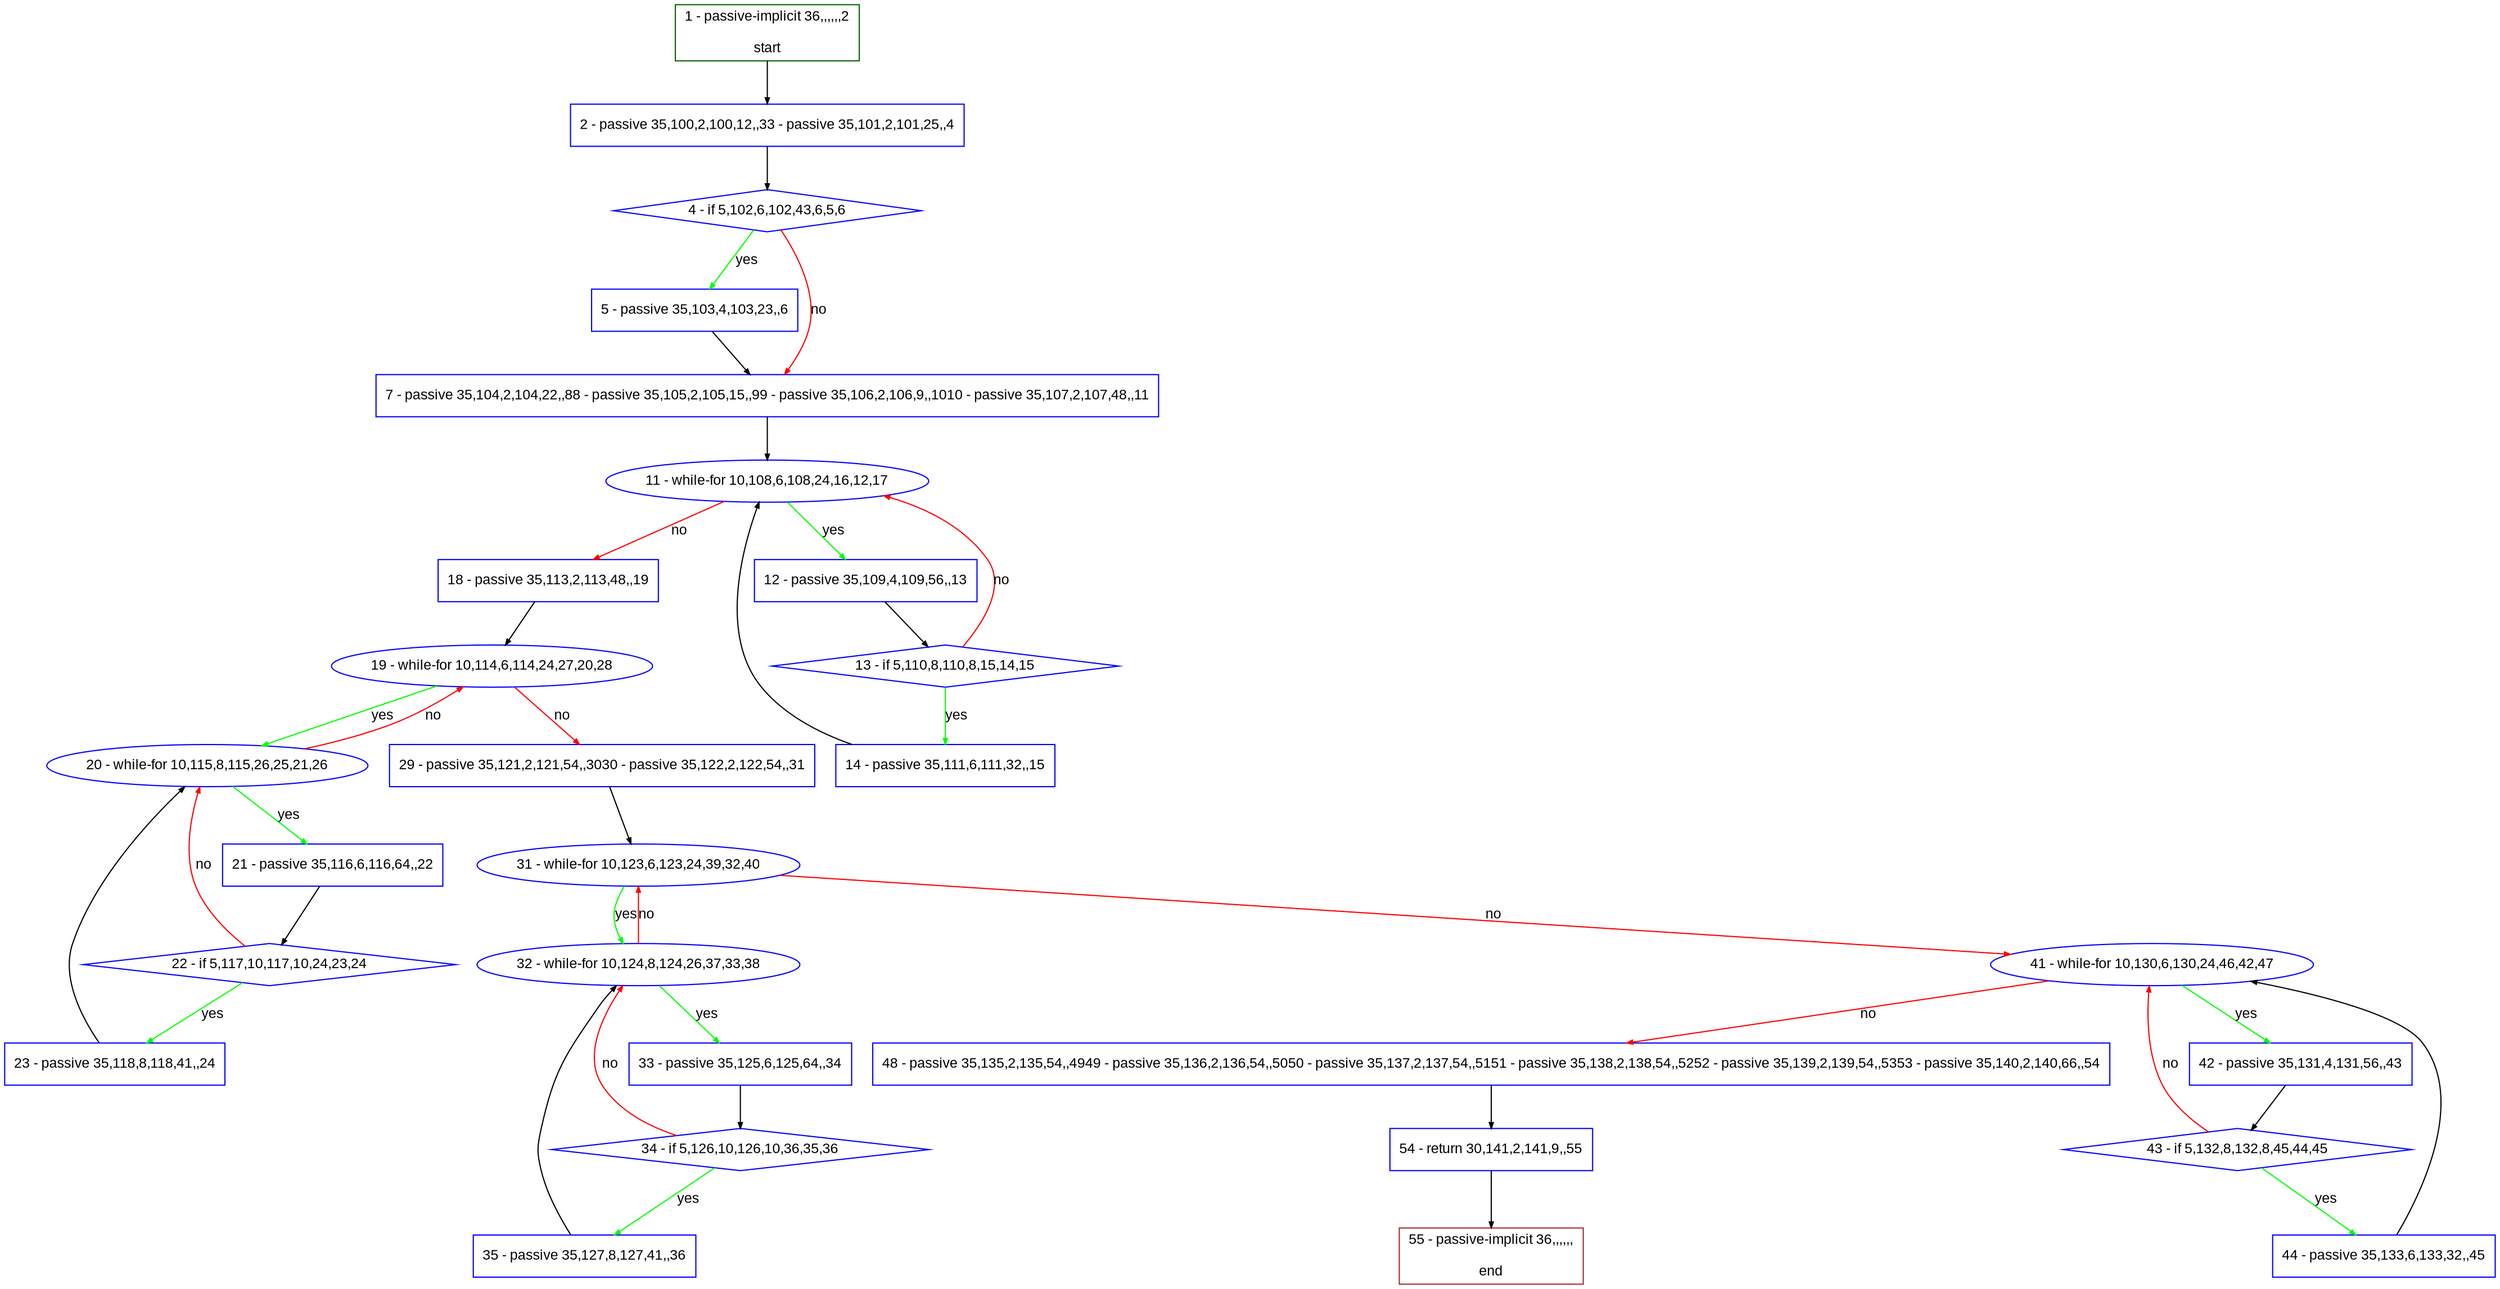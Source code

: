 digraph "" {
  graph [pack="true", label="", fontsize="12", packmode="clust", fontname="Arial", fillcolor="#FFFFCC", bgcolor="white", style="rounded,filled", compound="true"];
  node [node_initialized="no", label="", color="grey", fontsize="12", fillcolor="white", fontname="Arial", style="filled", shape="rectangle", compound="true", fixedsize="false"];
  edge [fontcolor="black", arrowhead="normal", arrowtail="none", arrowsize="0.5", ltail="", label="", color="black", fontsize="12", lhead="", fontname="Arial", dir="forward", compound="true"];
  __N1 [label="2 - passive 35,100,2,100,12,,33 - passive 35,101,2,101,25,,4", color="#0000ff", fillcolor="#ffffff", style="filled", shape="box"];
  __N2 [label="1 - passive-implicit 36,,,,,,2\n\nstart", color="#006400", fillcolor="#ffffff", style="filled", shape="box"];
  __N3 [label="4 - if 5,102,6,102,43,6,5,6", color="#0000ff", fillcolor="#ffffff", style="filled", shape="diamond"];
  __N4 [label="5 - passive 35,103,4,103,23,,6", color="#0000ff", fillcolor="#ffffff", style="filled", shape="box"];
  __N5 [label="7 - passive 35,104,2,104,22,,88 - passive 35,105,2,105,15,,99 - passive 35,106,2,106,9,,1010 - passive 35,107,2,107,48,,11", color="#0000ff", fillcolor="#ffffff", style="filled", shape="box"];
  __N6 [label="11 - while-for 10,108,6,108,24,16,12,17", color="#0000ff", fillcolor="#ffffff", style="filled", shape="oval"];
  __N7 [label="12 - passive 35,109,4,109,56,,13", color="#0000ff", fillcolor="#ffffff", style="filled", shape="box"];
  __N8 [label="18 - passive 35,113,2,113,48,,19", color="#0000ff", fillcolor="#ffffff", style="filled", shape="box"];
  __N9 [label="13 - if 5,110,8,110,8,15,14,15", color="#0000ff", fillcolor="#ffffff", style="filled", shape="diamond"];
  __N10 [label="14 - passive 35,111,6,111,32,,15", color="#0000ff", fillcolor="#ffffff", style="filled", shape="box"];
  __N11 [label="19 - while-for 10,114,6,114,24,27,20,28", color="#0000ff", fillcolor="#ffffff", style="filled", shape="oval"];
  __N12 [label="20 - while-for 10,115,8,115,26,25,21,26", color="#0000ff", fillcolor="#ffffff", style="filled", shape="oval"];
  __N13 [label="29 - passive 35,121,2,121,54,,3030 - passive 35,122,2,122,54,,31", color="#0000ff", fillcolor="#ffffff", style="filled", shape="box"];
  __N14 [label="21 - passive 35,116,6,116,64,,22", color="#0000ff", fillcolor="#ffffff", style="filled", shape="box"];
  __N15 [label="22 - if 5,117,10,117,10,24,23,24", color="#0000ff", fillcolor="#ffffff", style="filled", shape="diamond"];
  __N16 [label="23 - passive 35,118,8,118,41,,24", color="#0000ff", fillcolor="#ffffff", style="filled", shape="box"];
  __N17 [label="31 - while-for 10,123,6,123,24,39,32,40", color="#0000ff", fillcolor="#ffffff", style="filled", shape="oval"];
  __N18 [label="32 - while-for 10,124,8,124,26,37,33,38", color="#0000ff", fillcolor="#ffffff", style="filled", shape="oval"];
  __N19 [label="41 - while-for 10,130,6,130,24,46,42,47", color="#0000ff", fillcolor="#ffffff", style="filled", shape="oval"];
  __N20 [label="33 - passive 35,125,6,125,64,,34", color="#0000ff", fillcolor="#ffffff", style="filled", shape="box"];
  __N21 [label="34 - if 5,126,10,126,10,36,35,36", color="#0000ff", fillcolor="#ffffff", style="filled", shape="diamond"];
  __N22 [label="35 - passive 35,127,8,127,41,,36", color="#0000ff", fillcolor="#ffffff", style="filled", shape="box"];
  __N23 [label="42 - passive 35,131,4,131,56,,43", color="#0000ff", fillcolor="#ffffff", style="filled", shape="box"];
  __N24 [label="48 - passive 35,135,2,135,54,,4949 - passive 35,136,2,136,54,,5050 - passive 35,137,2,137,54,,5151 - passive 35,138,2,138,54,,5252 - passive 35,139,2,139,54,,5353 - passive 35,140,2,140,66,,54", color="#0000ff", fillcolor="#ffffff", style="filled", shape="box"];
  __N25 [label="43 - if 5,132,8,132,8,45,44,45", color="#0000ff", fillcolor="#ffffff", style="filled", shape="diamond"];
  __N26 [label="44 - passive 35,133,6,133,32,,45", color="#0000ff", fillcolor="#ffffff", style="filled", shape="box"];
  __N27 [label="54 - return 30,141,2,141,9,,55", color="#0000ff", fillcolor="#ffffff", style="filled", shape="box"];
  __N28 [label="55 - passive-implicit 36,,,,,,\n\nend", color="#a52a2a", fillcolor="#ffffff", style="filled", shape="box"];
  __N2 -> __N1 [arrowhead="normal", arrowtail="none", color="#000000", label="", dir="forward"];
  __N1 -> __N3 [arrowhead="normal", arrowtail="none", color="#000000", label="", dir="forward"];
  __N3 -> __N4 [arrowhead="normal", arrowtail="none", color="#00ff00", label="yes", dir="forward"];
  __N3 -> __N5 [arrowhead="normal", arrowtail="none", color="#ff0000", label="no", dir="forward"];
  __N4 -> __N5 [arrowhead="normal", arrowtail="none", color="#000000", label="", dir="forward"];
  __N5 -> __N6 [arrowhead="normal", arrowtail="none", color="#000000", label="", dir="forward"];
  __N6 -> __N7 [arrowhead="normal", arrowtail="none", color="#00ff00", label="yes", dir="forward"];
  __N6 -> __N8 [arrowhead="normal", arrowtail="none", color="#ff0000", label="no", dir="forward"];
  __N7 -> __N9 [arrowhead="normal", arrowtail="none", color="#000000", label="", dir="forward"];
  __N9 -> __N6 [arrowhead="normal", arrowtail="none", color="#ff0000", label="no", dir="forward"];
  __N9 -> __N10 [arrowhead="normal", arrowtail="none", color="#00ff00", label="yes", dir="forward"];
  __N10 -> __N6 [arrowhead="normal", arrowtail="none", color="#000000", label="", dir="forward"];
  __N8 -> __N11 [arrowhead="normal", arrowtail="none", color="#000000", label="", dir="forward"];
  __N11 -> __N12 [arrowhead="normal", arrowtail="none", color="#00ff00", label="yes", dir="forward"];
  __N12 -> __N11 [arrowhead="normal", arrowtail="none", color="#ff0000", label="no", dir="forward"];
  __N11 -> __N13 [arrowhead="normal", arrowtail="none", color="#ff0000", label="no", dir="forward"];
  __N12 -> __N14 [arrowhead="normal", arrowtail="none", color="#00ff00", label="yes", dir="forward"];
  __N14 -> __N15 [arrowhead="normal", arrowtail="none", color="#000000", label="", dir="forward"];
  __N15 -> __N12 [arrowhead="normal", arrowtail="none", color="#ff0000", label="no", dir="forward"];
  __N15 -> __N16 [arrowhead="normal", arrowtail="none", color="#00ff00", label="yes", dir="forward"];
  __N16 -> __N12 [arrowhead="normal", arrowtail="none", color="#000000", label="", dir="forward"];
  __N13 -> __N17 [arrowhead="normal", arrowtail="none", color="#000000", label="", dir="forward"];
  __N17 -> __N18 [arrowhead="normal", arrowtail="none", color="#00ff00", label="yes", dir="forward"];
  __N18 -> __N17 [arrowhead="normal", arrowtail="none", color="#ff0000", label="no", dir="forward"];
  __N17 -> __N19 [arrowhead="normal", arrowtail="none", color="#ff0000", label="no", dir="forward"];
  __N18 -> __N20 [arrowhead="normal", arrowtail="none", color="#00ff00", label="yes", dir="forward"];
  __N20 -> __N21 [arrowhead="normal", arrowtail="none", color="#000000", label="", dir="forward"];
  __N21 -> __N18 [arrowhead="normal", arrowtail="none", color="#ff0000", label="no", dir="forward"];
  __N21 -> __N22 [arrowhead="normal", arrowtail="none", color="#00ff00", label="yes", dir="forward"];
  __N22 -> __N18 [arrowhead="normal", arrowtail="none", color="#000000", label="", dir="forward"];
  __N19 -> __N23 [arrowhead="normal", arrowtail="none", color="#00ff00", label="yes", dir="forward"];
  __N19 -> __N24 [arrowhead="normal", arrowtail="none", color="#ff0000", label="no", dir="forward"];
  __N23 -> __N25 [arrowhead="normal", arrowtail="none", color="#000000", label="", dir="forward"];
  __N25 -> __N19 [arrowhead="normal", arrowtail="none", color="#ff0000", label="no", dir="forward"];
  __N25 -> __N26 [arrowhead="normal", arrowtail="none", color="#00ff00", label="yes", dir="forward"];
  __N26 -> __N19 [arrowhead="normal", arrowtail="none", color="#000000", label="", dir="forward"];
  __N24 -> __N27 [arrowhead="normal", arrowtail="none", color="#000000", label="", dir="forward"];
  __N27 -> __N28 [arrowhead="normal", arrowtail="none", color="#000000", label="", dir="forward"];
}
